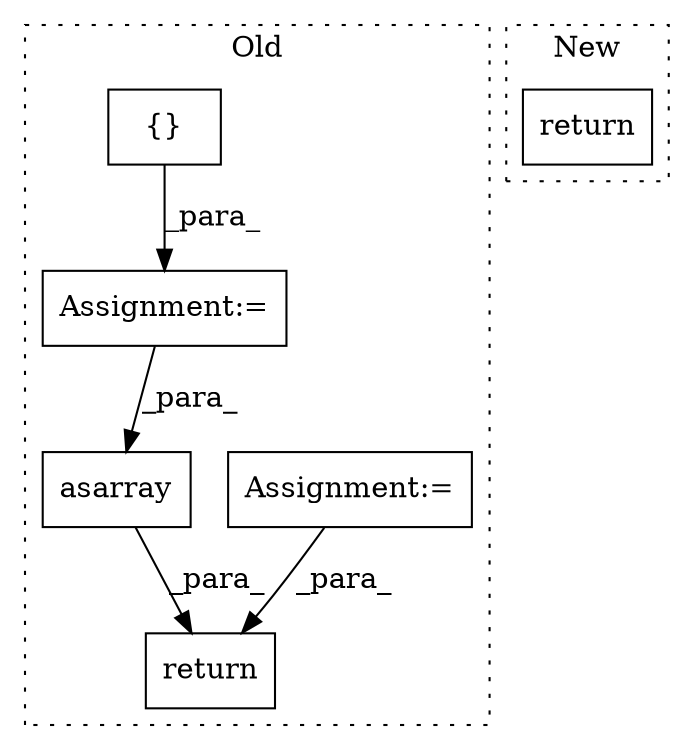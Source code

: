 digraph G {
subgraph cluster0 {
1 [label="asarray" a="32" s="3163,3172" l="8,1" shape="box"];
3 [label="return" a="41" s="3421" l="12" shape="box"];
4 [label="Assignment:=" a="7" s="2806" l="1" shape="box"];
5 [label="Assignment:=" a="7" s="3196" l="1" shape="box"];
6 [label="{}" a="4" s="2816" l="2" shape="box"];
label = "Old";
style="dotted";
}
subgraph cluster1 {
2 [label="return" a="41" s="1881" l="7" shape="box"];
label = "New";
style="dotted";
}
1 -> 3 [label="_para_"];
4 -> 1 [label="_para_"];
5 -> 3 [label="_para_"];
6 -> 4 [label="_para_"];
}